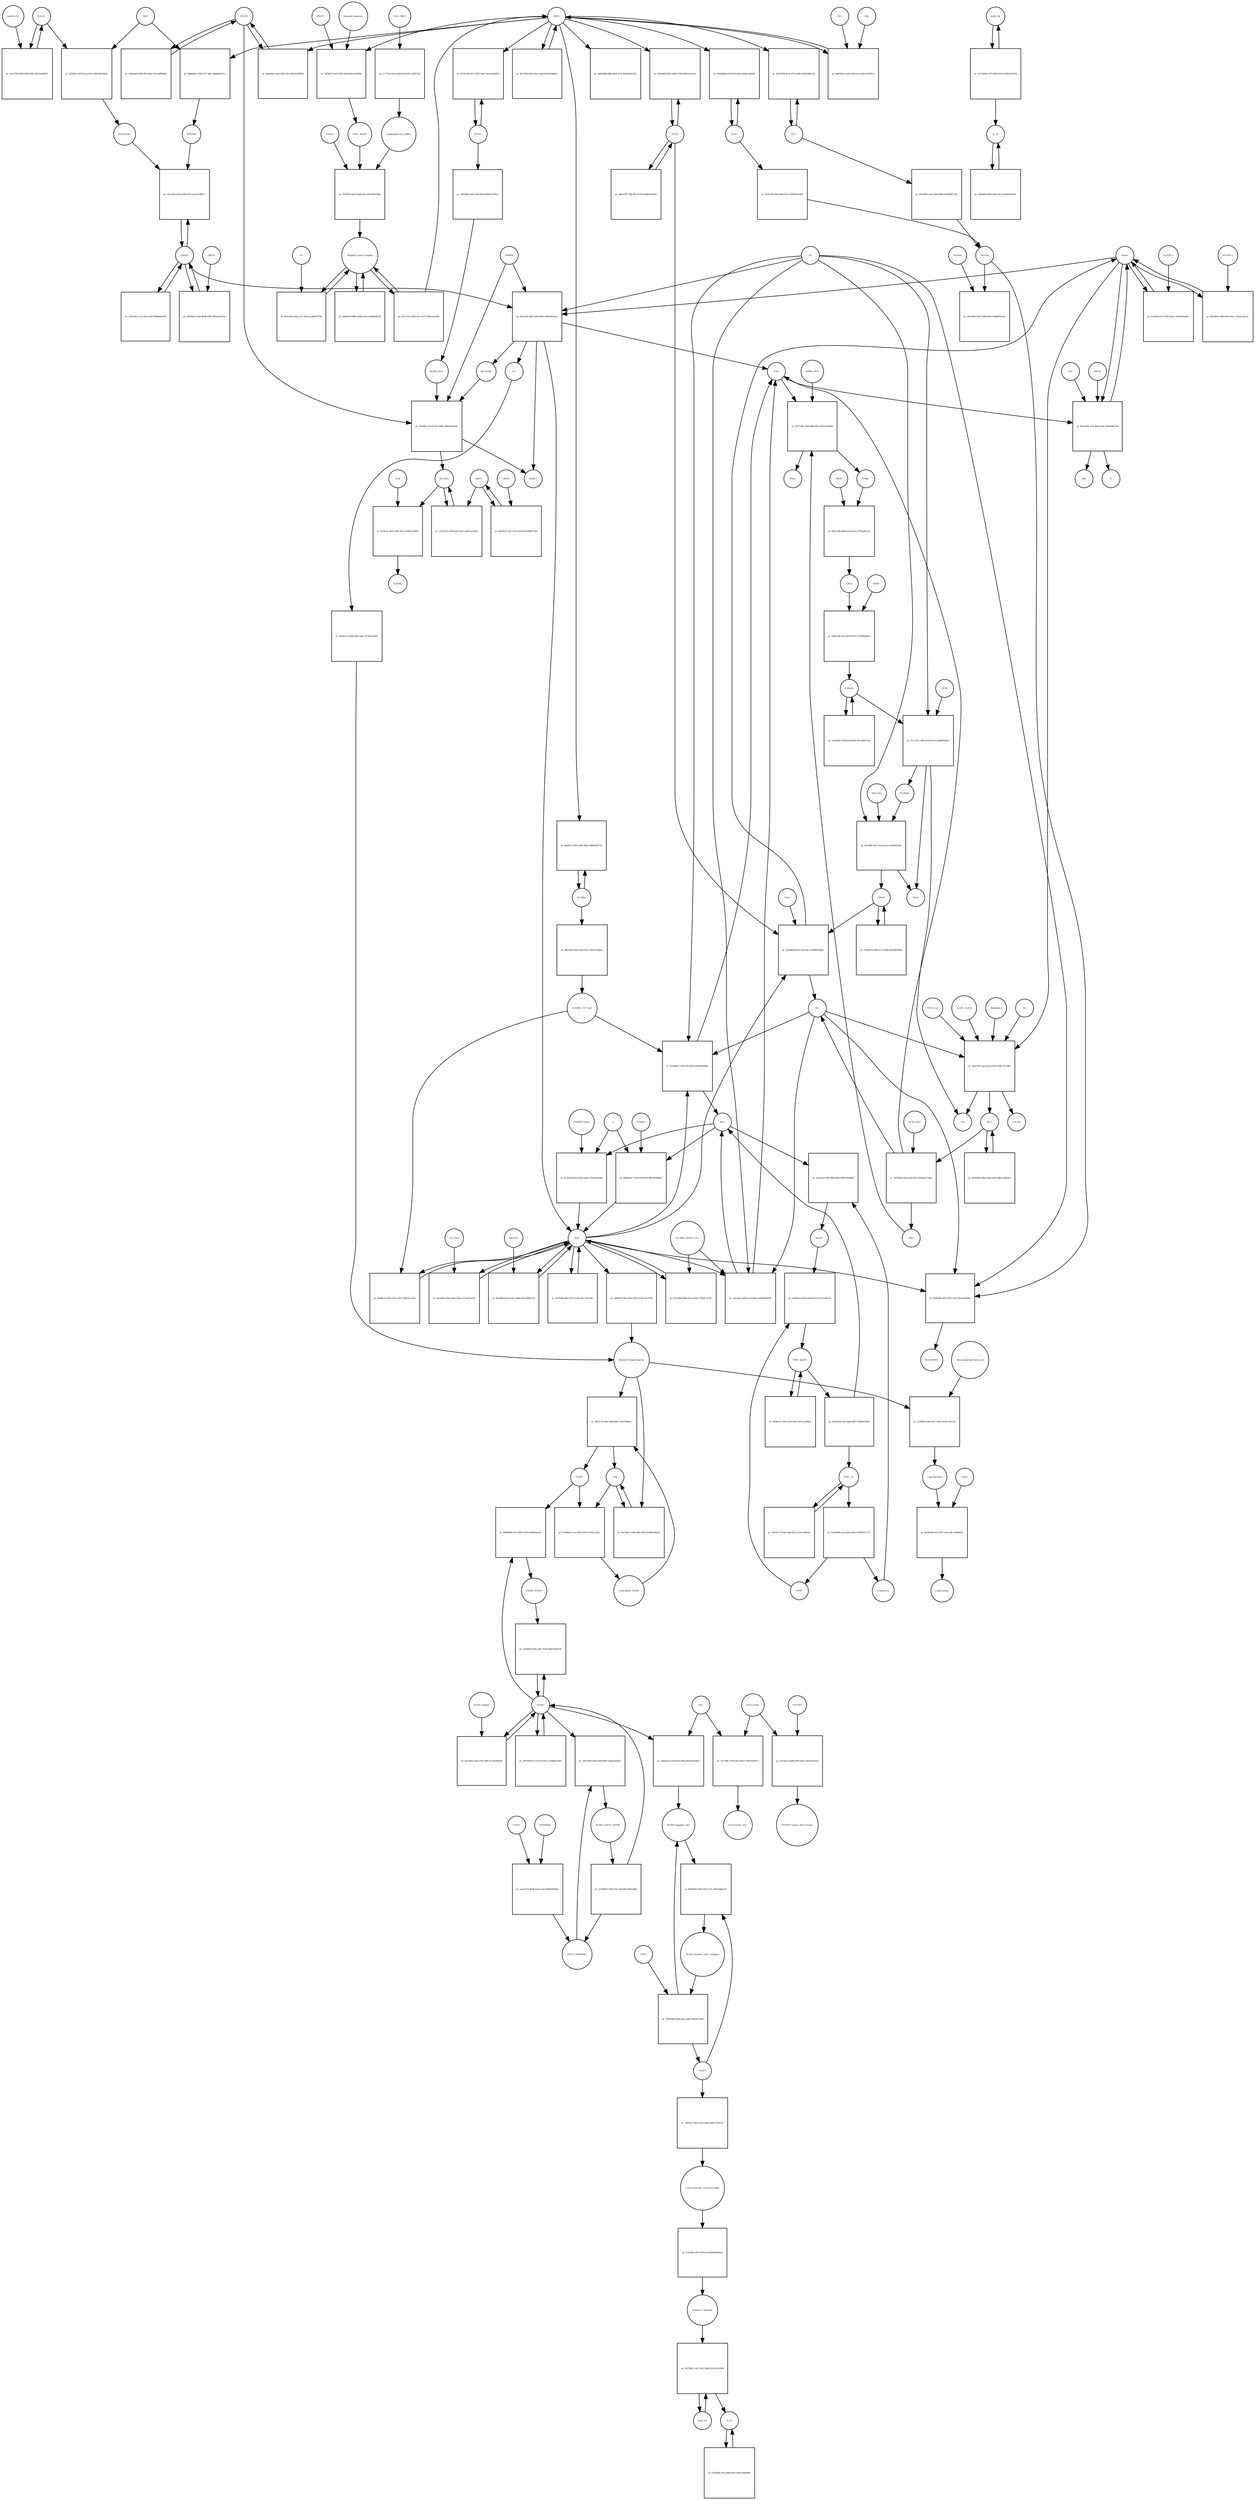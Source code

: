 strict digraph  {
Heme [annotation="urn_miriam_obo.chebi_CHEBI%3A30413", bipartite=0, cls="simple chemical", fontsize=4, label=Heme, shape=circle];
"pr_2ffcea38-506c-4cf8-b064-c984c091de5a" [annotation="", bipartite=1, cls=process, fontsize=4, label="pr_2ffcea38-506c-4cf8-b064-c984c091de5a", shape=square];
Biliverdin [annotation="urn_miriam_obo.chebi_CHEBI%3A17033", bipartite=0, cls="simple chemical", fontsize=4, label=Biliverdin, shape=circle];
HMOX1 [annotation="", bipartite=0, cls=macromolecule, fontsize=4, label=HMOX1, shape=circle];
O2 [annotation="urn_miriam_obo.chebi_CHEBI%3A15379", bipartite=0, cls="simple chemical", fontsize=4, label=O2, shape=circle];
NADPH [annotation="urn_miriam_obo.chebi_CHEBI%3A16474", bipartite=0, cls="simple chemical", fontsize=4, label=NADPH, shape=circle];
H2O [annotation="urn_miriam_obo.chebi_CHEBI%3A15377", bipartite=0, cls="simple chemical", fontsize=4, label=H2O, shape=circle];
"Fe2+" [annotation="urn_miriam_obo.chebi_CHEBI%3A29033", bipartite=0, cls="simple chemical", fontsize=4, label="Fe2+", shape=circle];
"NADP+" [annotation="urn_miriam_obo.chebi_CHEBI%3A18009", bipartite=0, cls="simple chemical", fontsize=4, label="NADP+", shape=circle];
CO [annotation="urn_miriam_obo.chebi_CHEBI%3A17245", bipartite=0, cls="simple chemical", fontsize=4, label=CO, shape=circle];
"pr_3cdc68af-0cf7-4814-84e5-39954696e56c" [annotation="", bipartite=1, cls=process, fontsize=4, label="pr_3cdc68af-0cf7-4814-84e5-39954696e56c", shape=square];
"FLVCR1-2" [annotation=urn_miriam_uniprot_Q9Y5Y0, bipartite=0, cls=macromolecule, fontsize=4, label="FLVCR1-2", shape=circle];
"pr_01494b3c-8a24-41c2-880a-38450ebaef90" [annotation="", bipartite=1, cls=process, fontsize=4, label="pr_01494b3c-8a24-41c2-880a-38450ebaef90", shape=square];
Bilirubin [annotation="urn_miriam_obo.chebi_CHEBI%3A16990", bipartite=0, cls="simple chemical", fontsize=4, label=Bilirubin, shape=circle];
BLVRB [annotation=urn_miriam_uniprot_P30043, bipartite=0, cls=macromolecule, fontsize=4, label=BLVRB, shape=circle];
"BLVRA_Zn2+" [annotation="urn_miriam_obo.chebi_CHEBI%3A29805|urn_miriam_uniprot_P53004", bipartite=0, cls=complex, fontsize=4, label="BLVRA_Zn2+", shape=circle];
"pr_13394514-5c94-4a45-8d13-a3607a2cb39a" [annotation="", bipartite=1, cls=process, fontsize=4, label="pr_13394514-5c94-4a45-8d13-a3607a2cb39a", shape=square];
ABCC1 [annotation="", bipartite=0, cls=macromolecule, fontsize=4, label=ABCC1, shape=circle];
"pr_fcf341dc-b670-496f-9c9c-216491c2d649" [annotation="", bipartite=1, cls=process, fontsize=4, label="pr_fcf341dc-b670-496f-9c9c-216491c2d649", shape=square];
ALB [annotation=urn_miriam_uniprot_P02768, bipartite=0, cls=macromolecule, fontsize=4, label=ALB, shape=circle];
"ALB/BIL" [annotation="urn_miriam_uniprot_P02768|urn_miriam_obo.chebi_CHEBI%3A16990", bipartite=0, cls=complex, fontsize=4, label="ALB/BIL", shape=circle];
NRF2 [annotation="", bipartite=0, cls=macromolecule, fontsize=4, label=NRF2, shape=circle];
"pr_940b0a93-129b-4771-adec-4dbdbfdf247c" [annotation="", bipartite=1, cls=process, fontsize=4, label="pr_940b0a93-129b-4771-adec-4dbdbfdf247c", shape=square];
MAF [annotation=urn_miriam_uniprot_O75444, bipartite=0, cls=macromolecule, fontsize=4, label=MAF, shape=circle];
"Nrf2/Maf" [annotation="", bipartite=0, cls=complex, fontsize=4, label="Nrf2/Maf", shape=circle];
"pr_d25dfd1e-d479-4cc2-85c2-66603b874bd2" [annotation="", bipartite=1, cls=process, fontsize=4, label="pr_d25dfd1e-d479-4cc2-85c2-66603b874bd2", shape=square];
BACH1 [annotation=urn_miriam_uniprot_O14867, bipartite=0, cls=macromolecule, fontsize=4, label=BACH1, shape=circle];
"BACH1/Maf" [annotation="", bipartite=0, cls=complex, fontsize=4, label="BACH1/Maf", shape=circle];
"pr_c6c43794-98a8-4404-909c-6b3716e6bef7" [annotation="", bipartite=1, cls=process, fontsize=4, label="pr_c6c43794-98a8-4404-909c-6b3716e6bef7", shape=square];
"miRNA-155" [annotation=urn_miriam_ncbigene_406947, bipartite=0, cls="nucleic acid feature", fontsize=4, label="miRNA-155", shape=circle];
"pr_cfca430f-500e-4328-b745-cea13c786217" [annotation="", bipartite=1, cls=process, fontsize=4, label="pr_cfca430f-500e-4328-b745-cea13c786217", shape=square];
PRIN9 [annotation="urn_miriam_obo.chebi_CHEBI%3A15430", bipartite=0, cls="simple chemical", fontsize=4, label=PRIN9, shape=circle];
"pr_6cab86d9-bc62-4e3f-84c2-c969bf7abdce" [annotation="", bipartite=1, cls=process, fontsize=4, label="pr_6cab86d9-bc62-4e3f-84c2-c969bf7abdce", shape=square];
FECH [annotation=urn_miriam_uniprot_P22830, bipartite=0, cls=macromolecule, fontsize=4, label=FECH, shape=circle];
"Pb2+" [annotation="urn_miriam_obo.chebi_CHEBI%3A27889", bipartite=0, cls="simple chemical", fontsize=4, label="Pb2+", shape=circle];
"H+" [annotation="urn_miriam_obo.chebi_CHEBI%3A15378", bipartite=0, cls="simple chemical", fontsize=4, label="H+", shape=circle];
"SUCC-CoA" [annotation="urn_miriam_obo.chebi_CHEBI%3A57292", bipartite=0, cls="simple chemical", fontsize=4, label="SUCC-CoA", shape=circle];
"pr_58a87f4e-2aa3-4c0e-b35a-e596c7317482" [annotation="", bipartite=1, cls=process, fontsize=4, label="pr_58a87f4e-2aa3-4c0e-b35a-e596c7317482", shape=square];
dALA [annotation="urn_miriam_obo.chebi_CHEBI%3A356416", bipartite=0, cls="simple chemical", fontsize=4, label=dALA, shape=circle];
ALAS1_ALAS2 [annotation="urn_miriam_uniprot_P13196|urn_miriam_uniprot_P22557", bipartite=0, cls=complex, fontsize=4, label=ALAS1_ALAS2, shape=circle];
Panhematin [annotation="urn_miriam_obo.chebi_CHEBI%3A50385", bipartite=0, cls="simple chemical", fontsize=4, label=Panhematin, shape=circle];
Gly [annotation="urn_miriam_obo.chebi_CHEBI%3A57305", bipartite=0, cls="simple chemical", fontsize=4, label=Gly, shape=circle];
"CoA-SH" [annotation="urn_miriam_obo.chebi_CHEBI%3A15346", bipartite=0, cls="simple chemical", fontsize=4, label="CoA-SH", shape=circle];
CO2 [annotation="urn_miriam_obo.chebi_CHEBI%3A16526", bipartite=0, cls="simple chemical", fontsize=4, label=CO2, shape=circle];
"pr_3a62de72-fae5-4f25-8e0b-b565ee9f9f92" [annotation="", bipartite=1, cls=process, fontsize=4, label="pr_3a62de72-fae5-4f25-8e0b-b565ee9f9f92", shape=square];
KEAP1 [annotation=urn_miriam_uniprot_Q14145, bipartite=0, cls=macromolecule, fontsize=4, label=KEAP1, shape=circle];
NRF2_KEAP1 [annotation="urn_miriam_uniprot_Q14145|urn_miriam_uniprot_Q16236", bipartite=0, cls=complex, fontsize=4, label=NRF2_KEAP1, shape=circle];
"Dimethly fumarate" [annotation="urn_miriam_obo.chebi_CHEBI%3A76004", bipartite=0, cls="simple chemical", fontsize=4, label="Dimethly fumarate", shape=circle];
"Ubiquitin Ligase Complex" [annotation="urn_miriam_uniprot_Q14145|urn_miriam_uniprot_Q15843|urn_miriam_uniprot_Q13618|urn_miriam_uniprot_P62877|urn_miriam_uniprot_Q16236|urn_miriam_uniprot_P0CG48|urn_miriam_pubmed_19940261|urn_miriam_interpro_IPR000608", bipartite=0, cls=complex, fontsize=4, label="Ubiquitin Ligase Complex", shape=circle];
"pr_6ddbd550-989e-435b-a2c4-aa98fd5df728" [annotation="", bipartite=1, cls=process, fontsize=4, label="pr_6ddbd550-989e-435b-a2c4-aa98fd5df728", shape=square];
"pr_7d7f52b0-d18e-4a35-9222-f038d3272366" [annotation="", bipartite=1, cls=process, fontsize=4, label="pr_7d7f52b0-d18e-4a35-9222-f038d3272366", shape=square];
PBG [annotation="urn_miriam_obo.chebi_CHEBI%3A58126", bipartite=0, cls="simple chemical", fontsize=4, label=PBG, shape=circle];
"ALAD_Zn2+" [annotation="urn_miriam_uniprot_P13716|urn_miriam_obo.chebi_CHEBI%3A29105", bipartite=0, cls=complex, fontsize=4, label="ALAD_Zn2+", shape=circle];
"pr_e2f77380-3348-4d84-82fe-0f42c8c8ed48" [annotation="", bipartite=1, cls=process, fontsize=4, label="pr_e2f77380-3348-4d84-82fe-0f42c8c8ed48", shape=square];
HMBL [annotation="urn_miriam_obo.chebi_CHEBI%3A57845", bipartite=0, cls="simple chemical", fontsize=4, label=HMBL, shape=circle];
HMBS_DIPY [annotation="urn_miriam_obo.chebi_CHEBI%3A36319|urn_miriam_uniprot_P08397", bipartite=0, cls=complex, fontsize=4, label=HMBS_DIPY, shape=circle];
"NH4+" [annotation="urn_miriam_obo.chebi_CHEBI%3A28938", bipartite=0, cls="simple chemical", fontsize=4, label="NH4+", shape=circle];
"pr_088515d8-46dd-43ca-af1b-d779dadb71a8" [annotation="", bipartite=1, cls=process, fontsize=4, label="pr_088515d8-46dd-43ca-af1b-d779dadb71a8", shape=square];
URO3 [annotation="urn_miriam_obo.chebi_CHEBI%3A15437", bipartite=0, cls="simple chemical", fontsize=4, label=URO3, shape=circle];
UROS [annotation=urn_miriam_uniprot_P10746, bipartite=0, cls=macromolecule, fontsize=4, label=UROS, shape=circle];
"pr_92942c86-31c4-4619-8374-7225469380c2" [annotation="", bipartite=1, cls=process, fontsize=4, label="pr_92942c86-31c4-4619-8374-7225469380c2", shape=square];
COPRO3 [annotation="urn_miriam_obo.chebi_CHEBI%3A15439", bipartite=0, cls="simple chemical", fontsize=4, label=COPRO3, shape=circle];
UROD [annotation=urn_miriam_uniprot_P06132, bipartite=0, cls=macromolecule, fontsize=4, label=UROD, shape=circle];
"pr_57c17141-18f4-4a28-9a1e-a7a48b953bb3" [annotation="", bipartite=1, cls=process, fontsize=4, label="pr_57c17141-18f4-4a28-9a1e-a7a48b953bb3", shape=square];
PPGEN9 [annotation="urn_miriam_obo.chebi_CHEBI%3A15435", bipartite=0, cls="simple chemical", fontsize=4, label=PPGEN9, shape=circle];
CPOX [annotation=urn_miriam_uniprot_P36551, bipartite=0, cls=macromolecule, fontsize=4, label=CPOX, shape=circle];
H2O2 [annotation="urn_miriam_obo.chebi_CHEBI%3A16240", bipartite=0, cls="simple chemical", fontsize=4, label=H2O2, shape=circle];
"pr_42fc98bf-0ef3-4cd5-aeed-efa696ef5a6e" [annotation="", bipartite=1, cls=process, fontsize=4, label="pr_42fc98bf-0ef3-4cd5-aeed-efa696ef5a6e", shape=square];
PPO_FAD [annotation="urn_miriam_obo.chebi_CHEBI%3A16238|urn_miriam_uniprot_P50336", bipartite=0, cls=complex, fontsize=4, label=PPO_FAD, shape=circle];
"pr_9d174523-49cf-4afc-ab6f-dd399c9bb0cc" [annotation="", bipartite=1, cls=process, fontsize=4, label="pr_9d174523-49cf-4afc-ab6f-dd399c9bb0cc", shape=square];
"pr_302903b6-9b02-486a-ae05-880c12b41055" [annotation="", bipartite=1, cls="uncertain process", fontsize=4, label="pr_302903b6-9b02-486a-ae05-880c12b41055", shape=square];
"pr_7d202b08-3700-4a4e-8f28-30dc488e71b8" [annotation="", bipartite=1, cls="uncertain process", fontsize=4, label="pr_7d202b08-3700-4a4e-8f28-30dc488e71b8", shape=square];
"pr_979a8870-3458-417c-b2b0-6d230439fadf" [annotation="", bipartite=1, cls="uncertain process", fontsize=4, label="pr_979a8870-3458-417c-b2b0-6d230439fadf", shape=square];
"Poly-unsaturated fatty acid" [annotation="urn_miriam_obo.chebi_CHEBI%3A26208", bipartite=0, cls="simple chemical", fontsize=4, label="Poly-unsaturated fatty acid", shape=circle];
"pr_c5389fab-066a-42c7-b54a-9d7fe178c23e" [annotation="", bipartite=1, cls=process, fontsize=4, label="pr_c5389fab-066a-42c7-b54a-9d7fe178c23e", shape=square];
"Lipid Peroxide" [annotation="urn_miriam_obo.chebi_CHEBI%3A61051", bipartite=0, cls="simple chemical", fontsize=4, label="Lipid Peroxide", shape=circle];
"Reactive Oxygen Species" [annotation="urn_miriam_obo.chebi_CHEBI%3A26523", bipartite=0, cls="simple chemical", fontsize=4, label="Reactive Oxygen Species", shape=circle];
"pr_f539599e-8225-4f37-a0f7-5852ad2bf06e" [annotation="", bipartite=1, cls=process, fontsize=4, label="pr_f539599e-8225-4f37-a0f7-5852ad2bf06e", shape=square];
"Fe(3+)O(OH)" [annotation="urn_miriam_obo.chebi_CHEBI%3A78619", bipartite=0, cls="simple chemical", fontsize=4, label="Fe(3+)O(OH)", shape=circle];
Ferritin [annotation=urn_miriam_uniprot_P02794, bipartite=0, cls=complex, fontsize=4, label=Ferritin, shape=circle];
"pr_3bd80c1b-e6f3-4101-a263-c98f70ee2cdb" [annotation="", bipartite=1, cls=process, fontsize=4, label="pr_3bd80c1b-e6f3-4101-a263-c98f70ee2cdb", shape=square];
"SLC40A1_CP_Cu2+" [annotation="urn_miriam_uniprot_P00450|urn_miriam_uniprot_Q9NP59|urn_miriam_obo.chebi_CHEBI%3A29036", bipartite=0, cls=complex, fontsize=4, label="SLC40A1_CP_Cu2+", shape=circle];
"pr_f5a50b82-1238-4301-862f-ed64a905688a" [annotation="", bipartite=1, cls=process, fontsize=4, label="pr_f5a50b82-1238-4301-862f-ed64a905688a", shape=square];
"Fe3+" [annotation="urn_miriam_obo.chebi_CHEBI%3A29034", bipartite=0, cls="simple chemical", fontsize=4, label="Fe3+", shape=circle];
SLC40A1 [annotation=urn_miriam_ncbigene_30061, bipartite=0, cls="nucleic acid feature", fontsize=4, label=SLC40A1, shape=circle];
"pr_db6f3c17-4001-4fb4-8bb9-5d8f0a662721" [annotation="", bipartite=1, cls=process, fontsize=4, label="pr_db6f3c17-4001-4fb4-8bb9-5d8f0a662721", shape=square];
FTH1 [annotation=urn_miriam_ncbigene_2495, bipartite=0, cls="nucleic acid feature", fontsize=4, label=FTH1, shape=circle];
"pr_9910edb0-b33a-4d7f-a6a0-269aec36abf2" [annotation="", bipartite=1, cls=process, fontsize=4, label="pr_9910edb0-b33a-4d7f-a6a0-269aec36abf2", shape=square];
FTL [annotation=urn_miriam_ncbigene_2512, bipartite=0, cls="nucleic acid feature", fontsize=4, label=FTL, shape=circle];
"pr_ad279c86-8c2c-437a-b66e-4242a588c0cb" [annotation="", bipartite=1, cls=process, fontsize=4, label="pr_ad279c86-8c2c-437a-b66e-4242a588c0cb", shape=square];
"pr_87202784-3f9f-4be8-81cb-e809992c9482" [annotation="", bipartite=1, cls=process, fontsize=4, label="pr_87202784-3f9f-4be8-81cb-e809992c9482", shape=square];
"pr_82e36901-ab7a-4f5d-8f88-a65bdd637c5b" [annotation="", bipartite=1, cls=process, fontsize=4, label="pr_82e36901-ab7a-4f5d-8f88-a65bdd637c5b", shape=square];
"pr_0a362b60-4901-4866-9785-600fed321a44" [annotation="", bipartite=1, cls=process, fontsize=4, label="pr_0a362b60-4901-4866-9785-600fed321a44", shape=square];
"pr_0db1079f-726b-4fcd-8750-a0dd5391983a" [annotation="", bipartite=1, cls=process, fontsize=4, label="pr_0db1079f-726b-4fcd-8750-a0dd5391983a", shape=square];
"pr_c547e6ef-e110-46cd-a33f-f5289deb5f34" [annotation="", bipartite=1, cls=process, fontsize=4, label="pr_c547e6ef-e110-46cd-a33f-f5289deb5f34", shape=square];
BLVRA [annotation=urn_miriam_ncbigene_644, bipartite=0, cls="nucleic acid feature", fontsize=4, label=BLVRA, shape=circle];
"pr_991ec393-d711-4957-aa47-3dcb243bd953" [annotation="", bipartite=1, cls=process, fontsize=4, label="pr_991ec393-d711-4957-aa47-3dcb243bd953", shape=square];
"pr_a0dcddd7-be4a-444c-9fce-df163f749698" [annotation="", bipartite=1, cls=process, fontsize=4, label="pr_a0dcddd7-be4a-444c-9fce-df163f749698", shape=square];
"pr_2eb2cbeb-e40f-4874-8aa1-87ec4d89fbe0" [annotation="", bipartite=1, cls=process, fontsize=4, label="pr_2eb2cbeb-e40f-4874-8aa1-87ec4d89fbe0", shape=square];
"pr_1685b45f-3d28-405f-858a-4fbd817678a2" [annotation="", bipartite=1, cls=process, fontsize=4, label="pr_1685b45f-3d28-405f-858a-4fbd817678a2", shape=square];
"pr_9db75a83-d65f-4d14-89c1-5562471bdaec" [annotation="", bipartite=1, cls=process, fontsize=4, label="pr_9db75a83-d65f-4d14-89c1-5562471bdaec", shape=square];
"pr_59410f95-2b07-4548-8159-50db6f40b7e0" [annotation="", bipartite=1, cls=process, fontsize=4, label="pr_59410f95-2b07-4548-8159-50db6f40b7e0", shape=square];
NCOA4 [annotation=urn_miriam_uniprot_Q13772, bipartite=0, cls=macromolecule, fontsize=4, label=NCOA4, shape=circle];
"pr_6c3cb549-5e7d-4f30-ae64-e7f42e653eb6" [annotation="", bipartite=1, cls=process, fontsize=4, label="pr_6c3cb549-5e7d-4f30-ae64-e7f42e653eb6", shape=square];
CYBRD1_Heme [annotation="urn_miriam_uniprot_Q53TN4|urn_miriam_obo.chebi_CHEBI%3A30413", bipartite=0, cls=complex, fontsize=4, label=CYBRD1_Heme, shape=circle];
"e-" [annotation="urn_miriam_obo.chebi_CHEBI%3A10545", bipartite=0, cls="simple chemical", fontsize=4, label="e-", shape=circle];
"pr_243ebd3e-90b7-4d2e-89eb-577a307eeef6" [annotation="", bipartite=1, cls=process, fontsize=4, label="pr_243ebd3e-90b7-4d2e-89eb-577a307eeef6", shape=square];
SLC11A2 [annotation=urn_miriam_uniprot_P49281, bipartite=0, cls=macromolecule, fontsize=4, label=SLC11A2, shape=circle];
"pr_bab9b350-4512-4f17-a52e-0dc122b04592" [annotation="", bipartite=1, cls=process, fontsize=4, label="pr_bab9b350-4512-4f17-a52e-0dc122b04592", shape=square];
"Lipid alcohol" [annotation="urn_miriam_obo.chebi_CHEBI%3A24026", bipartite=0, cls="simple chemical", fontsize=4, label="Lipid alcohol", shape=circle];
GPX4 [annotation=urn_miriam_uniprot_P36969, bipartite=0, cls=macromolecule, fontsize=4, label=GPX4, shape=circle];
"pr_9392d63c-8cb8-4896-a998-78855ac0e7bc" [annotation="", bipartite=1, cls=process, fontsize=4, label="pr_9392d63c-8cb8-4896-a998-78855ac0e7bc", shape=square];
ORF3a [annotation="urn_miriam_uniprot_P0DTC3|urn_miriam_taxonomy_2697049", bipartite=0, cls=macromolecule, fontsize=4, label=ORF3a, shape=circle];
"pr_e90def79-4f43-465c-9141-b76ca10c3738" [annotation="", bipartite=1, cls=process, fontsize=4, label="pr_e90def79-4f43-465c-9141-b76ca10c3738", shape=square];
"pr_b44297f5-18c7-497d-b25e-82d198d737d4" [annotation="", bipartite=1, cls=process, fontsize=4, label="pr_b44297f5-18c7-497d-b25e-82d198d737d4", shape=square];
ORF9c [annotation=urn_miriam_taxonomy_2697049, bipartite=0, cls=macromolecule, fontsize=4, label=ORF9c, shape=circle];
CUL3_RBX1 [annotation="urn_miriam_uniprot_Q13618|urn_miriam_uniprot_P62877", bipartite=0, cls=complex, fontsize=4, label=CUL3_RBX1, shape=circle];
"pr_11777eff-81c4-4ab2-b5ea-f61c149872e9" [annotation="", bipartite=1, cls=process, fontsize=4, label="pr_11777eff-81c4-4ab2-b5ea-f61c149872e9", shape=square];
"Neddylated CUL3_RBX1" [annotation="urn_miriam_uniprot_Q15843|urn_miriam_uniprot_Q13618|urn_miriam_uniprot_P62877", bipartite=0, cls=complex, fontsize=4, label="Neddylated CUL3_RBX1", shape=circle];
"pr_ab5b296b-b68e-45eb-9f36-8636a03dc825" [annotation="", bipartite=1, cls=process, fontsize=4, label="pr_ab5b296b-b68e-45eb-9f36-8636a03dc825", shape=square];
"pr_01fd7836-6e45-46a6-91fc-d87b20d526bb" [annotation="", bipartite=1, cls=process, fontsize=4, label="pr_01fd7836-6e45-46a6-91fc-d87b20d526bb", shape=square];
CAND1 [annotation=urn_miriam_uniprot_Q86VP6, bipartite=0, cls=macromolecule, fontsize=4, label=CAND1, shape=circle];
E2 [annotation=urn_miriam_interpro_IPR000608, bipartite=0, cls=macromolecule, fontsize=4, label=E2, shape=circle];
"pr_8e6c0fab-c9af-4137-8343-5a39f6f70730" [annotation="", bipartite=1, cls=process, fontsize=4, label="pr_8e6c0fab-c9af-4137-8343-5a39f6f70730", shape=square];
"pr_88605eaa-caaf-4c84-ace3-b54a7c8223cd" [annotation="", bipartite=1, cls=process, fontsize=4, label="pr_88605eaa-caaf-4c84-ace3-b54a7c8223cd", shape=square];
PKC [annotation="urn_miriam_pubmed_12198130|urn_miriam_interpro_IPR012233", bipartite=0, cls=macromolecule, fontsize=4, label=PKC, shape=circle];
CK2 [annotation="", bipartite=0, cls=macromolecule, fontsize=4, label=CK2, shape=circle];
"pr_6b03405e-34f0-4843-8eac-75ab0c523c4c" [annotation="", bipartite=1, cls=process, fontsize=4, label="pr_6b03405e-34f0-4843-8eac-75ab0c523c4c", shape=square];
"FLVCR1-1" [annotation=urn_miriam_uniprot_Q9Y5Y0, bipartite=0, cls=macromolecule, fontsize=4, label="FLVCR1-1", shape=circle];
"pr_00a2509e-576f-4850-b5ef-2abf4398a158" [annotation="", bipartite=1, cls=process, fontsize=4, label="pr_00a2509e-576f-4850-b5ef-2abf4398a158", shape=square];
ABCG2 [annotation=urn_miriam_uniprot_Q9UNQ0, bipartite=0, cls="macromolecule multimer", fontsize=4, label=ABCG2, shape=circle];
ATP [annotation="urn_miriam_obo.chebi_CHEBI%3A30616", bipartite=0, cls="simple chemical", fontsize=4, label=ATP, shape=circle];
Pi [annotation="urn_miriam_obo.chebi_CHEBI%3A18367", bipartite=0, cls="simple chemical", fontsize=4, label=Pi, shape=circle];
ADP [annotation="urn_miriam_obo.chebi_CHEBI%3A456216", bipartite=0, cls="simple chemical", fontsize=4, label=ADP, shape=circle];
"pr_f271ad68-4480-411a-8b30-7a79d4c1b741" [annotation="", bipartite=1, cls=process, fontsize=4, label="pr_f271ad68-4480-411a-8b30-7a79d4c1b741", shape=square];
"SLC40A1_HEPH_Cu2+" [annotation="urn_miriam_uniprot_Q9BQS7|urn_miriam_uniprot_Q9NP59|urn_miriam_obo.chebi_CHEBI%3A28694", bipartite=0, cls=complex, fontsize=4, label="SLC40A1_HEPH_Cu2+", shape=circle];
"pr_a1b329a1-92bd-4c10-88bc-03634f936448" [annotation="", bipartite=1, cls=process, fontsize=4, label="pr_a1b329a1-92bd-4c10-88bc-03634f936448", shape=square];
"pr_1e30a1af-03f9-4608-816c-9892f92688b3" [annotation="", bipartite=1, cls=process, fontsize=4, label="pr_1e30a1af-03f9-4608-816c-9892f92688b3", shape=square];
Transferrin [annotation=urn_miriam_uniprot_P02787, bipartite=0, cls=macromolecule, fontsize=4, label=Transferrin, shape=circle];
holoTF [annotation="urn_miriam_uniprot_P02787|urn_miriam_obo.chebi_CHEBI%3A29034", bipartite=0, cls=complex, fontsize=4, label=holoTF, shape=circle];
TFRC [annotation=urn_miriam_uniprot_P02786, bipartite=0, cls="macromolecule multimer", fontsize=4, label=TFRC, shape=circle];
"pr_a964b82e-95eb-4a48-be19-9c75a19abc34" [annotation="", bipartite=1, cls=process, fontsize=4, label="pr_a964b82e-95eb-4a48-be19-9c75a19abc34", shape=square];
TFRC_holoTF [annotation="urn_miriam_uniprot_P02787|urn_miriam_obo.chebi_CHEBI%3A29034|urn_miriam_uniprot_P02786", bipartite=0, cls=complex, fontsize=4, label=TFRC_holoTF, shape=circle];
"pr_42f8be51-c600-4218-9d72-a87cec23d92d" [annotation="", bipartite=1, cls=process, fontsize=4, label="pr_42f8be51-c600-4218-9d72-a87cec23d92d", shape=square];
"pr_56519e9d-f3a5-4be8-b6f7-5060f6162bfa" [annotation="", bipartite=1, cls=process, fontsize=4, label="pr_56519e9d-f3a5-4be8-b6f7-5060f6162bfa", shape=square];
TFRC_TF [annotation="urn_miriam_uniprot_P02787|urn_miriam_uniprot_P02786", bipartite=0, cls=complex, fontsize=4, label=TFRC_TF, shape=circle];
"pr_00b049e3-776d-4788-8e5f-39e287889b0e" [annotation="", bipartite=1, cls=process, fontsize=4, label="pr_00b049e3-776d-4788-8e5f-39e287889b0e", shape=square];
STEAP3 [annotation=urn_miriam_uniprot_Q658P3, bipartite=0, cls=macromolecule, fontsize=4, label=STEAP3, shape=circle];
"pr_80e99629-6a97-4dc1-9660-ed5cb90627c0" [annotation="", bipartite=1, cls=process, fontsize=4, label="pr_80e99629-6a97-4dc1-9660-ed5cb90627c0", shape=square];
MCOLN1 [annotation=urn_miriam_uniprot_Q9GZU1, bipartite=0, cls=macromolecule, fontsize=4, label=MCOLN1, shape=circle];
"pr_fd187d6a-df4a-4727-ae54-79cca2f5746c" [annotation="", bipartite=1, cls=process, fontsize=4, label="pr_fd187d6a-df4a-4727-ae54-79cca2f5746c", shape=square];
"pr_2d618c77-b74a-46d1-9c4c-e231cc06632f" [annotation="", bipartite=1, cls=process, fontsize=4, label="pr_2d618c77-b74a-46d1-9c4c-e231cc06632f", shape=square];
"pr_1a0a489d-1c5e-4ab2-ad62-d1f6d857c735" [annotation="", bipartite=1, cls=process, fontsize=4, label="pr_1a0a489d-1c5e-4ab2-ad62-d1f6d857c735", shape=square];
"pr_dc912125-283b-41e7-8277-8f95aeafcf6d" [annotation="", bipartite=1, cls=process, fontsize=4, label="pr_dc912125-283b-41e7-8277-8f95aeafcf6d", shape=square];
Thioredoxin_TXNIP [annotation="urn_miriam_uniprot_P10599|urn_miriam_uniprot_Q9H3M7", bipartite=0, cls=complex, fontsize=4, label=Thioredoxin_TXNIP, shape=circle];
"pr_9f612c33-04fe-468f-8083-324b748db4c7" [annotation="", bipartite=1, cls=process, fontsize=4, label="pr_9f612c33-04fe-468f-8083-324b748db4c7", shape=square];
TXNIP [annotation=urn_miriam_uniprot_Q9H3M7, bipartite=0, cls=macromolecule, fontsize=4, label=TXNIP, shape=circle];
TXN [annotation=urn_miriam_uniprot_P10599, bipartite=0, cls=macromolecule, fontsize=4, label=TXN, shape=circle];
NLRP3 [annotation=urn_miriam_uniprot_Q96P20, bipartite=0, cls=macromolecule, fontsize=4, label=NLRP3, shape=circle];
"pr_eb154451-f4a8-47b1-9dff-fe7a4250be5b" [annotation="", bipartite=1, cls=process, fontsize=4, label="pr_eb154451-f4a8-47b1-9dff-fe7a4250be5b", shape=square];
"Nf-KB Complex" [annotation="urn_miriam_uniprot_P19838|urn_miriam_uniprot_Q04206|urn_miriam_uniprot_Q00653", bipartite=0, cls=complex, fontsize=4, label="Nf-KB Complex", shape=circle];
"pr_45814093-0c70-47c8-8541-e10bfbb57b83" [annotation="", bipartite=1, cls=process, fontsize=4, label="pr_45814093-0c70-47c8-8541-e10bfbb57b83", shape=square];
"pr_69c7bea7-ee94-456c-8292-af2dbedd4d29" [annotation="", bipartite=1, cls=process, fontsize=4, label="pr_69c7bea7-ee94-456c-8292-af2dbedd4d29", shape=square];
"pr_07398afe-1cea-4206-a339-5119fcc522ec" [annotation="", bipartite=1, cls=process, fontsize=4, label="pr_07398afe-1cea-4206-a339-5119fcc522ec", shape=square];
HSP90AB1 [annotation=urn_miriam_uniprot_P08238, bipartite=0, cls=macromolecule, fontsize=4, label=HSP90AB1, shape=circle];
"pr_aaa2b119-40d4-4ead-acab-b6399a9689a5" [annotation="", bipartite=1, cls=process, fontsize=4, label="pr_aaa2b119-40d4-4ead-acab-b6399a9689a5", shape=square];
SUGT1 [annotation=urn_miriam_uniprot_Q9Y2Z0, bipartite=0, cls=macromolecule, fontsize=4, label=SUGT1, shape=circle];
SUGT1_HSP90AB1 [annotation="urn_miriam_uniprot_P08238|urn_miriam_uniprot_Q9Y2Z0", bipartite=0, cls=complex, fontsize=4, label=SUGT1_HSP90AB1, shape=circle];
"pr_3007a965-56e6-4466-88fd-cdb42e1bdf52" [annotation="", bipartite=1, cls=process, fontsize=4, label="pr_3007a965-56e6-4466-88fd-cdb42e1bdf52", shape=square];
NLRP3_SUGT1_HSP90 [annotation="urn_miriam_uniprot_P08238|urn_miriam_uniprot_Q96P20|urn_miriam_uniprot_Q9Y2Z0", bipartite=0, cls=complex, fontsize=4, label=NLRP3_SUGT1_HSP90, shape=circle];
"pr_0dd98686-4120-4601-81e4-befd0d2be3ef" [annotation="", bipartite=1, cls=process, fontsize=4, label="pr_0dd98686-4120-4601-81e4-befd0d2be3ef", shape=square];
TXNIP_NLRP3 [annotation="urn_miriam_uniprot_Q9H3M7|urn_miriam_uniprot_Q96P20", bipartite=0, cls=complex, fontsize=4, label=TXNIP_NLRP3, shape=circle];
"pr_e04d3ce4-cb18-4e45-8b0b-d6c6e433db51" [annotation="", bipartite=1, cls=process, fontsize=4, label="pr_e04d3ce4-cb18-4e45-8b0b-d6c6e433db51", shape=square];
ASC [annotation=urn_miriam_uniprot_Q9ULZ3, bipartite=0, cls=macromolecule, fontsize=4, label=ASC, shape=circle];
"NLRP3 oligomer_ASC" [annotation="urn_miriam_uniprot_Q9ULZ3|urn_miriam_obo.chebi_CHEBI%3A36080", bipartite=0, cls=complex, fontsize=4, label="NLRP3 oligomer_ASC", shape=circle];
"pr_8be9004f-585d-4297-a71e-6665e8dbeab7" [annotation="", bipartite=1, cls=process, fontsize=4, label="pr_8be9004f-585d-4297-a71e-6665e8dbeab7", shape=square];
CASP1 [annotation=urn_miriam_uniprot_P29466, bipartite=0, cls=macromolecule, fontsize=4, label=CASP1, shape=circle];
"NLRP3 oligomer_ASC_Caspase1" [annotation="urn_miriam_uniprot_P29466|urn_miriam_uniprot_Q9ULZ3", bipartite=0, cls=complex, fontsize=4, label="NLRP3 oligomer_ASC_Caspase1", shape=circle];
"pr_14c149fc-8783-4923-b423-1b81918e4f75" [annotation="", bipartite=1, cls=process, fontsize=4, label="pr_14c149fc-8783-4923-b423-1b81918e4f75", shape=square];
"Pyrin trimer" [annotation=urn_miriam_uniprot_O15553, bipartite=0, cls=complex, fontsize=4, label="Pyrin trimer", shape=circle];
"Pyrin trimer_ASC" [annotation="urn_miriam_uniprot_O15553|urn_miriam_uniprot_Q9ULZ3", bipartite=0, cls=complex, fontsize=4, label="Pyrin trimer_ASC", shape=circle];
"pr_d7a7dec2-8a9b-4260-85ba-190c2053c6ee" [annotation="", bipartite=1, cls=process, fontsize=4, label="pr_d7a7dec2-8a9b-4260-85ba-190c2053c6ee", shape=square];
PSTPIP1 [annotation=urn_miriam_uniprot_O43586, bipartite=0, cls="macromolecule multimer", fontsize=4, label=PSTPIP1, shape=circle];
"PSTPIP1 trimer_Pyrin trimer" [annotation="urn_miriam_uniprot_O15553|urn_miriam_uniprot_O43586", bipartite=0, cls=complex, fontsize=4, label="PSTPIP1 trimer_Pyrin trimer", shape=circle];
"pr_2285b6b0-6eb6-42ee-ad0f-3f03f92c1bdd" [annotation="", bipartite=1, cls=process, fontsize=4, label="pr_2285b6b0-6eb6-42ee-ad0f-3f03f92c1bdd", shape=square];
CTSG [annotation=urn_miriam_uniprot_P08311, bipartite=0, cls=macromolecule, fontsize=4, label=CTSG, shape=circle];
"pr_358f4ca7-0e13-433c-abb2-e99ce79a4752" [annotation="", bipartite=1, cls=process, fontsize=4, label="pr_358f4ca7-0e13-433c-abb2-e99ce79a4752", shape=square];
"CASP1(120-197)_CASP1(317-404)" [annotation=urn_miriam_uniprot_P29466, bipartite=0, cls=complex, fontsize=4, label="CASP1(120-197)_CASP1(317-404)", shape=circle];
"pr_1c45e98c-e0f1-4d76-ac4f-88df09fd41ea" [annotation="", bipartite=1, cls=process, fontsize=4, label="pr_1c45e98c-e0f1-4d76-ac4f-88df09fd41ea", shape=square];
"Caspase-1 Tetramer" [annotation=urn_miriam_uniprot_P29466, bipartite=0, cls="complex multimer", fontsize=4, label="Caspase-1 Tetramer", shape=circle];
"proIL-1B" [annotation=urn_miriam_uniprot_P01584, bipartite=0, cls=macromolecule, fontsize=4, label="proIL-1B", shape=circle];
"pr_9a71d306-7337-4083-bc94-5029c6cdd73d" [annotation="", bipartite=1, cls=process, fontsize=4, label="pr_9a71d306-7337-4083-bc94-5029c6cdd73d", shape=square];
"IL-1B" [annotation=urn_miriam_uniprot_P01584, bipartite=0, cls=macromolecule, fontsize=4, label="IL-1B", shape=circle];
"pr_7fd64062-d6cd-483b-8412-4ef942d8e6dc" [annotation="", bipartite=1, cls="omitted process", fontsize=4, label="pr_7fd64062-d6cd-483b-8412-4ef942d8e6dc", shape=square];
"pr_ac656b34-990a-4f67-8028-d6d4749c8cbb" [annotation="", bipartite=1, cls=process, fontsize=4, label="pr_ac656b34-990a-4f67-8028-d6d4749c8cbb", shape=square];
"proIL-18" [annotation=urn_miriam_uniprot_Q14116, bipartite=0, cls=macromolecule, fontsize=4, label="proIL-18", shape=circle];
"pr_342706b7-c4a7-4421-b8dd-59514c1a0206" [annotation="", bipartite=1, cls=process, fontsize=4, label="pr_342706b7-c4a7-4421-b8dd-59514c1a0206", shape=square];
"IL-18" [annotation=urn_miriam_uniprot_Q14116, bipartite=0, cls=macromolecule, fontsize=4, label="IL-18", shape=circle];
"pr_f553644d-285a-48eb-80c3-6da176440db9" [annotation="", bipartite=1, cls="omitted process", fontsize=4, label="pr_f553644d-285a-48eb-80c3-6da176440db9", shape=square];
"pr_82602110-2438-4945-ae6c-13749ace6b1f" [annotation="", bipartite=1, cls=process, fontsize=4, label="pr_82602110-2438-4945-ae6c-13749ace6b1f", shape=square];
"pr_2753b462-cf36-419c-afa8-8ba1dd87edb4" [annotation="", bipartite=1, cls=process, fontsize=4, label="pr_2753b462-cf36-419c-afa8-8ba1dd87edb4", shape=square];
Heme -> "pr_2ffcea38-506c-4cf8-b064-c984c091de5a"  [annotation="", interaction_type=consumption];
Heme -> "pr_3cdc68af-0cf7-4814-84e5-39954696e56c"  [annotation="", interaction_type=consumption];
Heme -> "pr_58a87f4e-2aa3-4c0e-b35a-e596c7317482"  [annotation=urn_miriam_pubmed_25446301, interaction_type=inhibition];
Heme -> "pr_6b03405e-34f0-4843-8eac-75ab0c523c4c"  [annotation="", interaction_type=consumption];
Heme -> "pr_00a2509e-576f-4850-b5ef-2abf4398a158"  [annotation="", interaction_type=consumption];
"pr_2ffcea38-506c-4cf8-b064-c984c091de5a" -> Biliverdin  [annotation="", interaction_type=production];
"pr_2ffcea38-506c-4cf8-b064-c984c091de5a" -> H2O  [annotation="", interaction_type=production];
"pr_2ffcea38-506c-4cf8-b064-c984c091de5a" -> "Fe2+"  [annotation="", interaction_type=production];
"pr_2ffcea38-506c-4cf8-b064-c984c091de5a" -> "NADP+"  [annotation="", interaction_type=production];
"pr_2ffcea38-506c-4cf8-b064-c984c091de5a" -> CO  [annotation="", interaction_type=production];
Biliverdin -> "pr_01494b3c-8a24-41c2-880a-38450ebaef90"  [annotation="", interaction_type=consumption];
HMOX1 -> "pr_2ffcea38-506c-4cf8-b064-c984c091de5a"  [annotation="", interaction_type=catalysis];
HMOX1 -> "pr_cfca430f-500e-4328-b745-cea13c786217"  [annotation="", interaction_type=consumption];
HMOX1 -> "pr_c547e6ef-e110-46cd-a33f-f5289deb5f34"  [annotation="", interaction_type=consumption];
HMOX1 -> "pr_9392d63c-8cb8-4896-a998-78855ac0e7bc"  [annotation="", interaction_type=consumption];
O2 -> "pr_2ffcea38-506c-4cf8-b064-c984c091de5a"  [annotation="", interaction_type=consumption];
O2 -> "pr_57c17141-18f4-4a28-9a1e-a7a48b953bb3"  [annotation="", interaction_type=consumption];
O2 -> "pr_42fc98bf-0ef3-4cd5-aeed-efa696ef5a6e"  [annotation="", interaction_type=consumption];
O2 -> "pr_f539599e-8225-4f37-a0f7-5852ad2bf06e"  [annotation="", interaction_type=consumption];
O2 -> "pr_f5a50b82-1238-4301-862f-ed64a905688a"  [annotation="", interaction_type=consumption];
O2 -> "pr_a1b329a1-92bd-4c10-88bc-03634f936448"  [annotation="", interaction_type=consumption];
NADPH -> "pr_2ffcea38-506c-4cf8-b064-c984c091de5a"  [annotation="", interaction_type=consumption];
NADPH -> "pr_01494b3c-8a24-41c2-880a-38450ebaef90"  [annotation="", interaction_type=consumption];
H2O -> "pr_e2f77380-3348-4d84-82fe-0f42c8c8ed48"  [annotation="", interaction_type=consumption];
H2O -> "pr_00a2509e-576f-4850-b5ef-2abf4398a158"  [annotation="", interaction_type=consumption];
"Fe2+" -> "pr_6cab86d9-bc62-4e3f-84c2-c969bf7abdce"  [annotation="", interaction_type=consumption];
"Fe2+" -> "pr_f539599e-8225-4f37-a0f7-5852ad2bf06e"  [annotation="", interaction_type=consumption];
"Fe2+" -> "pr_3bd80c1b-e6f3-4101-a263-c98f70ee2cdb"  [annotation="", interaction_type=consumption];
"Fe2+" -> "pr_f5a50b82-1238-4301-862f-ed64a905688a"  [annotation="", interaction_type=consumption];
"Fe2+" -> "pr_243ebd3e-90b7-4d2e-89eb-577a307eeef6"  [annotation="", interaction_type=consumption];
"Fe2+" -> "pr_e90def79-4f43-465c-9141-b76ca10c3738"  [annotation="urn_miriam_pubmed_26794443|urn_miriam_pubmed_30692038", interaction_type=catalysis];
"Fe2+" -> "pr_f271ad68-4480-411a-8b30-7a79d4c1b741"  [annotation="", interaction_type=consumption];
"Fe2+" -> "pr_a1b329a1-92bd-4c10-88bc-03634f936448"  [annotation="", interaction_type=consumption];
"Fe2+" -> "pr_80e99629-6a97-4dc1-9660-ed5cb90627c0"  [annotation="", interaction_type=consumption];
"Fe2+" -> "pr_fd187d6a-df4a-4727-ae54-79cca2f5746c"  [annotation="", interaction_type=consumption];
CO -> "pr_82602110-2438-4945-ae6c-13749ace6b1f"  [annotation="urn_miriam_pubmed_28356568|urn_miriam_pubmed_25770182", interaction_type=inhibition];
"pr_3cdc68af-0cf7-4814-84e5-39954696e56c" -> Heme  [annotation="", interaction_type=production];
"FLVCR1-2" -> "pr_3cdc68af-0cf7-4814-84e5-39954696e56c"  [annotation="", interaction_type=catalysis];
"pr_01494b3c-8a24-41c2-880a-38450ebaef90" -> Bilirubin  [annotation="", interaction_type=production];
"pr_01494b3c-8a24-41c2-880a-38450ebaef90" -> "NADP+"  [annotation="", interaction_type=production];
Bilirubin -> "pr_13394514-5c94-4a45-8d13-a3607a2cb39a"  [annotation="", interaction_type=consumption];
Bilirubin -> "pr_fcf341dc-b670-496f-9c9c-216491c2d649"  [annotation="", interaction_type=consumption];
BLVRB -> "pr_01494b3c-8a24-41c2-880a-38450ebaef90"  [annotation="", interaction_type=catalysis];
BLVRB -> "pr_a0dcddd7-be4a-444c-9fce-df163f749698"  [annotation="", interaction_type=consumption];
BLVRB -> "pr_2eb2cbeb-e40f-4874-8aa1-87ec4d89fbe0"  [annotation="", interaction_type=consumption];
"BLVRA_Zn2+" -> "pr_01494b3c-8a24-41c2-880a-38450ebaef90"  [annotation="", interaction_type=catalysis];
"pr_13394514-5c94-4a45-8d13-a3607a2cb39a" -> Bilirubin  [annotation="", interaction_type=production];
ABCC1 -> "pr_13394514-5c94-4a45-8d13-a3607a2cb39a"  [annotation="", interaction_type=catalysis];
ABCC1 -> "pr_b44297f5-18c7-497d-b25e-82d198d737d4"  [annotation="", interaction_type=consumption];
"pr_fcf341dc-b670-496f-9c9c-216491c2d649" -> "ALB/BIL"  [annotation="", interaction_type=production];
ALB -> "pr_fcf341dc-b670-496f-9c9c-216491c2d649"  [annotation="", interaction_type=consumption];
NRF2 -> "pr_940b0a93-129b-4771-adec-4dbdbfdf247c"  [annotation="", interaction_type=consumption];
NRF2 -> "pr_3a62de72-fae5-4f25-8e0b-b565ee9f9f92"  [annotation="", interaction_type=consumption];
NRF2 -> "pr_9d174523-49cf-4afc-ab6f-dd399c9bb0cc"  [annotation="", interaction_type=consumption];
NRF2 -> "pr_db6f3c17-4001-4fb4-8bb9-5d8f0a662721"  [annotation=urn_miriam_pubmed_30692038, interaction_type=catalysis];
NRF2 -> "pr_9910edb0-b33a-4d7f-a6a0-269aec36abf2"  [annotation=urn_miriam_pubmed_30692038, interaction_type=catalysis];
NRF2 -> "pr_ad279c86-8c2c-437a-b66e-4242a588c0cb"  [annotation=urn_miriam_pubmed_30692038, interaction_type=catalysis];
NRF2 -> "pr_0a362b60-4901-4866-9785-600fed321a44"  [annotation="urn_miriam_pubmed_30692038|urn_miriam_pubmed_23766848", interaction_type=catalysis];
NRF2 -> "pr_991ec393-d711-4957-aa47-3dcb243bd953"  [annotation=urn_miriam_pubmed_30692038, interaction_type=catalysis];
NRF2 -> "pr_a0dcddd7-be4a-444c-9fce-df163f749698"  [annotation=urn_miriam_pubmed_30692038, interaction_type=catalysis];
NRF2 -> "pr_ab5b296b-b68e-45eb-9f36-8636a03dc825"  [annotation="", interaction_type=consumption];
NRF2 -> "pr_88605eaa-caaf-4c84-ace3-b54a7c8223cd"  [annotation="", interaction_type=consumption];
"pr_940b0a93-129b-4771-adec-4dbdbfdf247c" -> "Nrf2/Maf"  [annotation="", interaction_type=production];
MAF -> "pr_940b0a93-129b-4771-adec-4dbdbfdf247c"  [annotation="", interaction_type=consumption];
MAF -> "pr_d25dfd1e-d479-4cc2-85c2-66603b874bd2"  [annotation="", interaction_type=consumption];
"Nrf2/Maf" -> "pr_cfca430f-500e-4328-b745-cea13c786217"  [annotation="urn_miriam_pubmed_10473555|urn_miriam_pubmed_31827672|urn_miriam_pubmed_30692038|urn_miriam_pubmed_29717933", interaction_type=catalysis];
"pr_d25dfd1e-d479-4cc2-85c2-66603b874bd2" -> "BACH1/Maf"  [annotation="", interaction_type=production];
BACH1 -> "pr_d25dfd1e-d479-4cc2-85c2-66603b874bd2"  [annotation="", interaction_type=consumption];
BACH1 -> "pr_c6c43794-98a8-4404-909c-6b3716e6bef7"  [annotation="", interaction_type=consumption];
"BACH1/Maf" -> "pr_cfca430f-500e-4328-b745-cea13c786217"  [annotation="urn_miriam_pubmed_10473555|urn_miriam_pubmed_31827672|urn_miriam_pubmed_30692038|urn_miriam_pubmed_29717933", interaction_type=inhibition];
"pr_c6c43794-98a8-4404-909c-6b3716e6bef7" -> BACH1  [annotation="", interaction_type=production];
"miRNA-155" -> "pr_c6c43794-98a8-4404-909c-6b3716e6bef7"  [annotation="urn_miriam_pubmed_28082120|urn_miriam_pubmed_21982894", interaction_type=inhibition];
"pr_cfca430f-500e-4328-b745-cea13c786217" -> HMOX1  [annotation="", interaction_type=production];
PRIN9 -> "pr_6cab86d9-bc62-4e3f-84c2-c969bf7abdce"  [annotation="", interaction_type=consumption];
PRIN9 -> "pr_979a8870-3458-417c-b2b0-6d230439fadf"  [annotation="", interaction_type=consumption];
"pr_6cab86d9-bc62-4e3f-84c2-c969bf7abdce" -> Heme  [annotation="", interaction_type=production];
"pr_6cab86d9-bc62-4e3f-84c2-c969bf7abdce" -> "H+"  [annotation="", interaction_type=production];
FECH -> "pr_6cab86d9-bc62-4e3f-84c2-c969bf7abdce"  [annotation="", interaction_type=catalysis];
FECH -> "pr_0a362b60-4901-4866-9785-600fed321a44"  [annotation="", interaction_type=consumption];
FECH -> "pr_0db1079f-726b-4fcd-8750-a0dd5391983a"  [annotation="", interaction_type=consumption];
"Pb2+" -> "pr_6cab86d9-bc62-4e3f-84c2-c969bf7abdce"  [annotation="", interaction_type=inhibition];
"H+" -> "pr_58a87f4e-2aa3-4c0e-b35a-e596c7317482"  [annotation="", interaction_type=consumption];
"H+" -> "pr_f539599e-8225-4f37-a0f7-5852ad2bf06e"  [annotation="", interaction_type=consumption];
"H+" -> "pr_f5a50b82-1238-4301-862f-ed64a905688a"  [annotation="", interaction_type=consumption];
"H+" -> "pr_a1b329a1-92bd-4c10-88bc-03634f936448"  [annotation="", interaction_type=consumption];
"SUCC-CoA" -> "pr_58a87f4e-2aa3-4c0e-b35a-e596c7317482"  [annotation="", interaction_type=consumption];
"pr_58a87f4e-2aa3-4c0e-b35a-e596c7317482" -> dALA  [annotation="", interaction_type=production];
"pr_58a87f4e-2aa3-4c0e-b35a-e596c7317482" -> "CoA-SH"  [annotation="", interaction_type=production];
"pr_58a87f4e-2aa3-4c0e-b35a-e596c7317482" -> CO2  [annotation="", interaction_type=production];
dALA -> "pr_7d7f52b0-d18e-4a35-9222-f038d3272366"  [annotation="", interaction_type=consumption];
dALA -> "pr_302903b6-9b02-486a-ae05-880c12b41055"  [annotation="", interaction_type=consumption];
ALAS1_ALAS2 -> "pr_58a87f4e-2aa3-4c0e-b35a-e596c7317482"  [annotation=urn_miriam_pubmed_25446301, interaction_type=catalysis];
Panhematin -> "pr_58a87f4e-2aa3-4c0e-b35a-e596c7317482"  [annotation=urn_miriam_pubmed_25446301, interaction_type=inhibition];
Gly -> "pr_58a87f4e-2aa3-4c0e-b35a-e596c7317482"  [annotation="", interaction_type=consumption];
"pr_3a62de72-fae5-4f25-8e0b-b565ee9f9f92" -> NRF2_KEAP1  [annotation="", interaction_type=production];
KEAP1 -> "pr_3a62de72-fae5-4f25-8e0b-b565ee9f9f92"  [annotation="", interaction_type=consumption];
NRF2_KEAP1 -> "pr_01fd7836-6e45-46a6-91fc-d87b20d526bb"  [annotation="", interaction_type=consumption];
"Dimethly fumarate" -> "pr_3a62de72-fae5-4f25-8e0b-b565ee9f9f92"  [annotation="urn_miriam_pubmed_15282312|urn_miriam_pubmed_20486766|urn_miriam_pubmed_31692987|urn_miriam_pubmed_15572695|urn_miriam_pubmed_32132672", interaction_type=inhibition];
"Ubiquitin Ligase Complex" -> "pr_6ddbd550-989e-435b-a2c4-aa98fd5df728"  [annotation="", interaction_type=consumption];
"Ubiquitin Ligase Complex" -> "pr_8e6c0fab-c9af-4137-8343-5a39f6f70730"  [annotation="", interaction_type=consumption];
"Ubiquitin Ligase Complex" -> "pr_dc912125-283b-41e7-8277-8f95aeafcf6d"  [annotation="", interaction_type=consumption];
"pr_6ddbd550-989e-435b-a2c4-aa98fd5df728" -> "Ubiquitin Ligase Complex"  [annotation="", interaction_type=production];
"pr_7d7f52b0-d18e-4a35-9222-f038d3272366" -> PBG  [annotation="", interaction_type=production];
"pr_7d7f52b0-d18e-4a35-9222-f038d3272366" -> "H+"  [annotation="", interaction_type=production];
"pr_7d7f52b0-d18e-4a35-9222-f038d3272366" -> H2O  [annotation="", interaction_type=production];
PBG -> "pr_e2f77380-3348-4d84-82fe-0f42c8c8ed48"  [annotation="", interaction_type=consumption];
"ALAD_Zn2+" -> "pr_7d7f52b0-d18e-4a35-9222-f038d3272366"  [annotation="", interaction_type=catalysis];
"pr_e2f77380-3348-4d84-82fe-0f42c8c8ed48" -> HMBL  [annotation="", interaction_type=production];
"pr_e2f77380-3348-4d84-82fe-0f42c8c8ed48" -> "NH4+"  [annotation="", interaction_type=production];
HMBL -> "pr_088515d8-46dd-43ca-af1b-d779dadb71a8"  [annotation="", interaction_type=consumption];
HMBS_DIPY -> "pr_e2f77380-3348-4d84-82fe-0f42c8c8ed48"  [annotation="", interaction_type=catalysis];
"pr_088515d8-46dd-43ca-af1b-d779dadb71a8" -> URO3  [annotation="", interaction_type=production];
URO3 -> "pr_92942c86-31c4-4619-8374-7225469380c2"  [annotation="", interaction_type=consumption];
UROS -> "pr_088515d8-46dd-43ca-af1b-d779dadb71a8"  [annotation="", interaction_type=catalysis];
"pr_92942c86-31c4-4619-8374-7225469380c2" -> COPRO3  [annotation="", interaction_type=production];
COPRO3 -> "pr_57c17141-18f4-4a28-9a1e-a7a48b953bb3"  [annotation="", interaction_type=consumption];
COPRO3 -> "pr_7d202b08-3700-4a4e-8f28-30dc488e71b8"  [annotation="", interaction_type=consumption];
UROD -> "pr_92942c86-31c4-4619-8374-7225469380c2"  [annotation="", interaction_type=catalysis];
"pr_57c17141-18f4-4a28-9a1e-a7a48b953bb3" -> PPGEN9  [annotation="", interaction_type=production];
"pr_57c17141-18f4-4a28-9a1e-a7a48b953bb3" -> CO2  [annotation="", interaction_type=production];
"pr_57c17141-18f4-4a28-9a1e-a7a48b953bb3" -> H2O2  [annotation="", interaction_type=production];
PPGEN9 -> "pr_42fc98bf-0ef3-4cd5-aeed-efa696ef5a6e"  [annotation="", interaction_type=consumption];
CPOX -> "pr_57c17141-18f4-4a28-9a1e-a7a48b953bb3"  [annotation="", interaction_type=catalysis];
"pr_42fc98bf-0ef3-4cd5-aeed-efa696ef5a6e" -> PRIN9  [annotation="", interaction_type=production];
"pr_42fc98bf-0ef3-4cd5-aeed-efa696ef5a6e" -> H2O2  [annotation="", interaction_type=production];
PPO_FAD -> "pr_42fc98bf-0ef3-4cd5-aeed-efa696ef5a6e"  [annotation="", interaction_type=catalysis];
"pr_9d174523-49cf-4afc-ab6f-dd399c9bb0cc" -> NRF2  [annotation="", interaction_type=production];
"pr_302903b6-9b02-486a-ae05-880c12b41055" -> dALA  [annotation="", interaction_type=production];
"pr_7d202b08-3700-4a4e-8f28-30dc488e71b8" -> COPRO3  [annotation="", interaction_type=production];
"pr_979a8870-3458-417c-b2b0-6d230439fadf" -> PRIN9  [annotation="", interaction_type=production];
"Poly-unsaturated fatty acid" -> "pr_c5389fab-066a-42c7-b54a-9d7fe178c23e"  [annotation="", interaction_type=consumption];
"pr_c5389fab-066a-42c7-b54a-9d7fe178c23e" -> "Lipid Peroxide"  [annotation="", interaction_type=production];
"Lipid Peroxide" -> "pr_bab9b350-4512-4f17-a52e-0dc122b04592"  [annotation="", interaction_type=consumption];
"Reactive Oxygen Species" -> "pr_c5389fab-066a-42c7-b54a-9d7fe178c23e"  [annotation="urn_miriam_pubmed_26794443|urn_miriam_pubmed_30692038", interaction_type=catalysis];
"Reactive Oxygen Species" -> "pr_9f612c33-04fe-468f-8083-324b748db4c7"  [annotation="", interaction_type="necessary stimulation"];
"Reactive Oxygen Species" -> "pr_69c7bea7-ee94-456c-8292-af2dbedd4d29"  [annotation="", interaction_type="necessary stimulation"];
"pr_f539599e-8225-4f37-a0f7-5852ad2bf06e" -> "Fe(3+)O(OH)"  [annotation="", interaction_type=production];
Ferritin -> "pr_f539599e-8225-4f37-a0f7-5852ad2bf06e"  [annotation="", interaction_type=catalysis];
Ferritin -> "pr_59410f95-2b07-4548-8159-50db6f40b7e0"  [annotation="", interaction_type=consumption];
"pr_3bd80c1b-e6f3-4101-a263-c98f70ee2cdb" -> "Fe2+"  [annotation="", interaction_type=production];
"SLC40A1_CP_Cu2+" -> "pr_3bd80c1b-e6f3-4101-a263-c98f70ee2cdb"  [annotation="", interaction_type=catalysis];
"SLC40A1_CP_Cu2+" -> "pr_f5a50b82-1238-4301-862f-ed64a905688a"  [annotation="", interaction_type=catalysis];
"pr_f5a50b82-1238-4301-862f-ed64a905688a" -> "Fe3+"  [annotation="", interaction_type=production];
"pr_f5a50b82-1238-4301-862f-ed64a905688a" -> H2O  [annotation="", interaction_type=production];
"Fe3+" -> "pr_6c3cb549-5e7d-4f30-ae64-e7f42e653eb6"  [annotation="", interaction_type=consumption];
"Fe3+" -> "pr_1e30a1af-03f9-4608-816c-9892f92688b3"  [annotation="", interaction_type=consumption];
"Fe3+" -> "pr_00b049e3-776d-4788-8e5f-39e287889b0e"  [annotation="", interaction_type=consumption];
SLC40A1 -> "pr_db6f3c17-4001-4fb4-8bb9-5d8f0a662721"  [annotation="", interaction_type=consumption];
SLC40A1 -> "pr_9db75a83-d65f-4d14-89c1-5562471bdaec"  [annotation="", interaction_type=consumption];
"pr_db6f3c17-4001-4fb4-8bb9-5d8f0a662721" -> SLC40A1  [annotation="", interaction_type=production];
FTH1 -> "pr_9910edb0-b33a-4d7f-a6a0-269aec36abf2"  [annotation="", interaction_type=consumption];
FTH1 -> "pr_87202784-3f9f-4be8-81cb-e809992c9482"  [annotation="", interaction_type=consumption];
"pr_9910edb0-b33a-4d7f-a6a0-269aec36abf2" -> FTH1  [annotation="", interaction_type=production];
FTL -> "pr_ad279c86-8c2c-437a-b66e-4242a588c0cb"  [annotation="", interaction_type=consumption];
FTL -> "pr_82e36901-ab7a-4f5d-8f88-a65bdd637c5b"  [annotation="", interaction_type=consumption];
"pr_ad279c86-8c2c-437a-b66e-4242a588c0cb" -> FTL  [annotation="", interaction_type=production];
"pr_87202784-3f9f-4be8-81cb-e809992c9482" -> Ferritin  [annotation="", interaction_type=production];
"pr_82e36901-ab7a-4f5d-8f88-a65bdd637c5b" -> Ferritin  [annotation="", interaction_type=production];
"pr_0a362b60-4901-4866-9785-600fed321a44" -> FECH  [annotation="", interaction_type=production];
"pr_0db1079f-726b-4fcd-8750-a0dd5391983a" -> FECH  [annotation="", interaction_type=production];
"pr_c547e6ef-e110-46cd-a33f-f5289deb5f34" -> HMOX1  [annotation="", interaction_type=production];
BLVRA -> "pr_991ec393-d711-4957-aa47-3dcb243bd953"  [annotation="", interaction_type=consumption];
BLVRA -> "pr_1685b45f-3d28-405f-858a-4fbd817678a2"  [annotation="", interaction_type=consumption];
"pr_991ec393-d711-4957-aa47-3dcb243bd953" -> BLVRA  [annotation="", interaction_type=production];
"pr_a0dcddd7-be4a-444c-9fce-df163f749698" -> BLVRB  [annotation="", interaction_type=production];
"pr_2eb2cbeb-e40f-4874-8aa1-87ec4d89fbe0" -> BLVRB  [annotation="", interaction_type=production];
"pr_1685b45f-3d28-405f-858a-4fbd817678a2" -> "BLVRA_Zn2+"  [annotation="", interaction_type=production];
"pr_9db75a83-d65f-4d14-89c1-5562471bdaec" -> "SLC40A1_CP_Cu2+"  [annotation="", interaction_type=production];
NCOA4 -> "pr_59410f95-2b07-4548-8159-50db6f40b7e0"  [annotation=urn_miriam_pubmed_30692038, interaction_type=catalysis];
"pr_6c3cb549-5e7d-4f30-ae64-e7f42e653eb6" -> "Fe2+"  [annotation="", interaction_type=production];
CYBRD1_Heme -> "pr_6c3cb549-5e7d-4f30-ae64-e7f42e653eb6"  [annotation="", interaction_type=catalysis];
"e-" -> "pr_6c3cb549-5e7d-4f30-ae64-e7f42e653eb6"  [annotation="", interaction_type=consumption];
"e-" -> "pr_00b049e3-776d-4788-8e5f-39e287889b0e"  [annotation="", interaction_type=consumption];
"pr_243ebd3e-90b7-4d2e-89eb-577a307eeef6" -> "Fe2+"  [annotation="", interaction_type=production];
SLC11A2 -> "pr_243ebd3e-90b7-4d2e-89eb-577a307eeef6"  [annotation="", interaction_type=catalysis];
"pr_bab9b350-4512-4f17-a52e-0dc122b04592" -> "Lipid alcohol"  [annotation="", interaction_type=production];
GPX4 -> "pr_bab9b350-4512-4f17-a52e-0dc122b04592"  [annotation="urn_miriam_pubmed_26794443|urn_miriam_pubmed_30692038", interaction_type=catalysis];
"pr_9392d63c-8cb8-4896-a998-78855ac0e7bc" -> HMOX1  [annotation="", interaction_type=production];
ORF3a -> "pr_9392d63c-8cb8-4896-a998-78855ac0e7bc"  [annotation="urn_miriam_doi_10.1101%2F2020.03.22.002386|urn_miriam_taxonomy_2697049", interaction_type=modulation];
"pr_e90def79-4f43-465c-9141-b76ca10c3738" -> "Reactive Oxygen Species"  [annotation="", interaction_type=production];
"pr_b44297f5-18c7-497d-b25e-82d198d737d4" -> ABCC1  [annotation="", interaction_type=production];
ORF9c -> "pr_b44297f5-18c7-497d-b25e-82d198d737d4"  [annotation="urn_miriam_doi_10.1101%2F2020.03.22.002386|urn_miriam_taxonomy_2697049", interaction_type=modulation];
CUL3_RBX1 -> "pr_11777eff-81c4-4ab2-b5ea-f61c149872e9"  [annotation="", interaction_type=consumption];
"pr_11777eff-81c4-4ab2-b5ea-f61c149872e9" -> "Neddylated CUL3_RBX1"  [annotation="", interaction_type=production];
"Neddylated CUL3_RBX1" -> "pr_01fd7836-6e45-46a6-91fc-d87b20d526bb"  [annotation="", interaction_type=consumption];
"pr_01fd7836-6e45-46a6-91fc-d87b20d526bb" -> "Ubiquitin Ligase Complex"  [annotation="", interaction_type=production];
CAND1 -> "pr_01fd7836-6e45-46a6-91fc-d87b20d526bb"  [annotation="urn_miriam_pubmed_20486766|urn_miriam_pubmed_31692987|urn_miriam_pubmed_16449638|urn_miriam_pubmed_15572695", interaction_type=inhibition];
E2 -> "pr_8e6c0fab-c9af-4137-8343-5a39f6f70730"  [annotation="", interaction_type=consumption];
"pr_8e6c0fab-c9af-4137-8343-5a39f6f70730" -> "Ubiquitin Ligase Complex"  [annotation="", interaction_type=production];
"pr_88605eaa-caaf-4c84-ace3-b54a7c8223cd" -> NRF2  [annotation="", interaction_type=production];
PKC -> "pr_88605eaa-caaf-4c84-ace3-b54a7c8223cd"  [annotation="urn_miriam_pubmed_31692987|urn_miriam_pubmed_12198130", interaction_type=catalysis];
CK2 -> "pr_88605eaa-caaf-4c84-ace3-b54a7c8223cd"  [annotation="urn_miriam_pubmed_31692987|urn_miriam_pubmed_12198130", interaction_type=catalysis];
"pr_6b03405e-34f0-4843-8eac-75ab0c523c4c" -> Heme  [annotation="", interaction_type=production];
"FLVCR1-1" -> "pr_6b03405e-34f0-4843-8eac-75ab0c523c4c"  [annotation="", interaction_type=catalysis];
"pr_00a2509e-576f-4850-b5ef-2abf4398a158" -> Heme  [annotation="", interaction_type=production];
"pr_00a2509e-576f-4850-b5ef-2abf4398a158" -> Pi  [annotation="", interaction_type=production];
"pr_00a2509e-576f-4850-b5ef-2abf4398a158" -> ADP  [annotation="", interaction_type=production];
ABCG2 -> "pr_00a2509e-576f-4850-b5ef-2abf4398a158"  [annotation="", interaction_type=catalysis];
ATP -> "pr_00a2509e-576f-4850-b5ef-2abf4398a158"  [annotation="", interaction_type=consumption];
"pr_f271ad68-4480-411a-8b30-7a79d4c1b741" -> "Fe2+"  [annotation="", interaction_type=production];
"SLC40A1_HEPH_Cu2+" -> "pr_f271ad68-4480-411a-8b30-7a79d4c1b741"  [annotation="", interaction_type=catalysis];
"SLC40A1_HEPH_Cu2+" -> "pr_a1b329a1-92bd-4c10-88bc-03634f936448"  [annotation="", interaction_type=catalysis];
"pr_a1b329a1-92bd-4c10-88bc-03634f936448" -> "Fe3+"  [annotation="", interaction_type=production];
"pr_a1b329a1-92bd-4c10-88bc-03634f936448" -> H2O  [annotation="", interaction_type=production];
"pr_1e30a1af-03f9-4608-816c-9892f92688b3" -> holoTF  [annotation="", interaction_type=production];
Transferrin -> "pr_1e30a1af-03f9-4608-816c-9892f92688b3"  [annotation="", interaction_type=consumption];
holoTF -> "pr_a964b82e-95eb-4a48-be19-9c75a19abc34"  [annotation="", interaction_type=consumption];
TFRC -> "pr_a964b82e-95eb-4a48-be19-9c75a19abc34"  [annotation="", interaction_type=consumption];
"pr_a964b82e-95eb-4a48-be19-9c75a19abc34" -> TFRC_holoTF  [annotation="", interaction_type=production];
TFRC_holoTF -> "pr_42f8be51-c600-4218-9d72-a87cec23d92d"  [annotation="", interaction_type=consumption];
TFRC_holoTF -> "pr_56519e9d-f3a5-4be8-b6f7-5060f6162bfa"  [annotation="", interaction_type=consumption];
"pr_42f8be51-c600-4218-9d72-a87cec23d92d" -> TFRC_holoTF  [annotation="", interaction_type=production];
"pr_56519e9d-f3a5-4be8-b6f7-5060f6162bfa" -> "Fe3+"  [annotation="", interaction_type=production];
"pr_56519e9d-f3a5-4be8-b6f7-5060f6162bfa" -> TFRC_TF  [annotation="", interaction_type=production];
TFRC_TF -> "pr_2d618c77-b74a-46d1-9c4c-e231cc06632f"  [annotation="", interaction_type=consumption];
TFRC_TF -> "pr_1a0a489d-1c5e-4ab2-ad62-d1f6d857c735"  [annotation="", interaction_type=consumption];
"pr_00b049e3-776d-4788-8e5f-39e287889b0e" -> "Fe2+"  [annotation="", interaction_type=production];
STEAP3 -> "pr_00b049e3-776d-4788-8e5f-39e287889b0e"  [annotation="", interaction_type=catalysis];
"pr_80e99629-6a97-4dc1-9660-ed5cb90627c0" -> "Fe2+"  [annotation="", interaction_type=production];
MCOLN1 -> "pr_80e99629-6a97-4dc1-9660-ed5cb90627c0"  [annotation="", interaction_type=catalysis];
"pr_fd187d6a-df4a-4727-ae54-79cca2f5746c" -> "Fe2+"  [annotation="", interaction_type=production];
"pr_2d618c77-b74a-46d1-9c4c-e231cc06632f" -> TFRC_TF  [annotation="", interaction_type=production];
"pr_1a0a489d-1c5e-4ab2-ad62-d1f6d857c735" -> TFRC  [annotation="", interaction_type=production];
"pr_1a0a489d-1c5e-4ab2-ad62-d1f6d857c735" -> Transferrin  [annotation="", interaction_type=production];
"pr_dc912125-283b-41e7-8277-8f95aeafcf6d" -> "Ubiquitin Ligase Complex"  [annotation="", interaction_type=production];
"pr_dc912125-283b-41e7-8277-8f95aeafcf6d" -> NRF2  [annotation="", interaction_type=production];
Thioredoxin_TXNIP -> "pr_9f612c33-04fe-468f-8083-324b748db4c7"  [annotation="", interaction_type=consumption];
"pr_9f612c33-04fe-468f-8083-324b748db4c7" -> TXNIP  [annotation="", interaction_type=production];
"pr_9f612c33-04fe-468f-8083-324b748db4c7" -> TXN  [annotation="", interaction_type=production];
TXNIP -> "pr_07398afe-1cea-4206-a339-5119fcc522ec"  [annotation="", interaction_type=consumption];
TXNIP -> "pr_0dd98686-4120-4601-81e4-befd0d2be3ef"  [annotation="", interaction_type=consumption];
TXN -> "pr_69c7bea7-ee94-456c-8292-af2dbedd4d29"  [annotation="", interaction_type=consumption];
TXN -> "pr_07398afe-1cea-4206-a339-5119fcc522ec"  [annotation="", interaction_type=consumption];
NLRP3 -> "pr_eb154451-f4a8-47b1-9dff-fe7a4250be5b"  [annotation="", interaction_type=consumption];
NLRP3 -> "pr_45814093-0c70-47c8-8541-e10bfbb57b83"  [annotation="", interaction_type=consumption];
NLRP3 -> "pr_3007a965-56e6-4466-88fd-cdb42e1bdf52"  [annotation="", interaction_type=consumption];
NLRP3 -> "pr_0dd98686-4120-4601-81e4-befd0d2be3ef"  [annotation="", interaction_type=consumption];
NLRP3 -> "pr_e04d3ce4-cb18-4e45-8b0b-d6c6e433db51"  [annotation="", interaction_type=consumption];
NLRP3 -> "pr_ac656b34-990a-4f67-8028-d6d4749c8cbb"  [annotation="", interaction_type=consumption];
"pr_eb154451-f4a8-47b1-9dff-fe7a4250be5b" -> NLRP3  [annotation="", interaction_type=production];
"Nf-KB Complex" -> "pr_eb154451-f4a8-47b1-9dff-fe7a4250be5b"  [annotation="", interaction_type=catalysis];
"pr_45814093-0c70-47c8-8541-e10bfbb57b83" -> NLRP3  [annotation="", interaction_type=production];
"pr_69c7bea7-ee94-456c-8292-af2dbedd4d29" -> TXN  [annotation="", interaction_type=production];
"pr_07398afe-1cea-4206-a339-5119fcc522ec" -> Thioredoxin_TXNIP  [annotation="", interaction_type=production];
HSP90AB1 -> "pr_aaa2b119-40d4-4ead-acab-b6399a9689a5"  [annotation="", interaction_type=consumption];
"pr_aaa2b119-40d4-4ead-acab-b6399a9689a5" -> SUGT1_HSP90AB1  [annotation="", interaction_type=production];
SUGT1 -> "pr_aaa2b119-40d4-4ead-acab-b6399a9689a5"  [annotation="", interaction_type=consumption];
SUGT1_HSP90AB1 -> "pr_3007a965-56e6-4466-88fd-cdb42e1bdf52"  [annotation="", interaction_type=consumption];
"pr_3007a965-56e6-4466-88fd-cdb42e1bdf52" -> NLRP3_SUGT1_HSP90  [annotation="", interaction_type=production];
NLRP3_SUGT1_HSP90 -> "pr_2753b462-cf36-419c-afa8-8ba1dd87edb4"  [annotation="", interaction_type=consumption];
"pr_0dd98686-4120-4601-81e4-befd0d2be3ef" -> TXNIP_NLRP3  [annotation="", interaction_type=production];
TXNIP_NLRP3 -> "pr_ac656b34-990a-4f67-8028-d6d4749c8cbb"  [annotation="urn_miriam_pubmed_29789363|urn_miriam_pubmed_28741645|urn_miriam_pubmed_26331680|urn_miriam_doi_10.1016%2Fj.immuni.2009.02.005|urn_miriam_doi_10.3389%2Ffimmu.2020.01030|urn_miriam_pubmed_25770182|urn_miriam_pubmed_28356568|urn_miriam_pubmed_25847972", interaction_type="necessary stimulation"];
"pr_e04d3ce4-cb18-4e45-8b0b-d6c6e433db51" -> "NLRP3 oligomer_ASC"  [annotation="", interaction_type=production];
ASC -> "pr_e04d3ce4-cb18-4e45-8b0b-d6c6e433db51"  [annotation="", interaction_type=consumption];
ASC -> "pr_14c149fc-8783-4923-b423-1b81918e4f75"  [annotation="", interaction_type=consumption];
"NLRP3 oligomer_ASC" -> "pr_8be9004f-585d-4297-a71e-6665e8dbeab7"  [annotation="", interaction_type=consumption];
"pr_8be9004f-585d-4297-a71e-6665e8dbeab7" -> "NLRP3 oligomer_ASC_Caspase1"  [annotation="", interaction_type=production];
CASP1 -> "pr_8be9004f-585d-4297-a71e-6665e8dbeab7"  [annotation="", interaction_type=consumption];
CASP1 -> "pr_358f4ca7-0e13-433c-abb2-e99ce79a4752"  [annotation="", interaction_type=consumption];
"NLRP3 oligomer_ASC_Caspase1" -> "pr_2285b6b0-6eb6-42ee-ad0f-3f03f92c1bdd"  [annotation="", interaction_type=consumption];
"pr_14c149fc-8783-4923-b423-1b81918e4f75" -> "Pyrin trimer_ASC"  [annotation="", interaction_type=production];
"Pyrin trimer" -> "pr_14c149fc-8783-4923-b423-1b81918e4f75"  [annotation="", interaction_type=consumption];
"Pyrin trimer" -> "pr_d7a7dec2-8a9b-4260-85ba-190c2053c6ee"  [annotation="", interaction_type=consumption];
"pr_d7a7dec2-8a9b-4260-85ba-190c2053c6ee" -> "PSTPIP1 trimer_Pyrin trimer"  [annotation="", interaction_type=production];
PSTPIP1 -> "pr_d7a7dec2-8a9b-4260-85ba-190c2053c6ee"  [annotation="", interaction_type=consumption];
"pr_2285b6b0-6eb6-42ee-ad0f-3f03f92c1bdd" -> CASP1  [annotation="", interaction_type=production];
"pr_2285b6b0-6eb6-42ee-ad0f-3f03f92c1bdd" -> "NLRP3 oligomer_ASC"  [annotation="", interaction_type=production];
CTSG -> "pr_2285b6b0-6eb6-42ee-ad0f-3f03f92c1bdd"  [annotation="", interaction_type=catalysis];
"pr_358f4ca7-0e13-433c-abb2-e99ce79a4752" -> "CASP1(120-197)_CASP1(317-404)"  [annotation="", interaction_type=production];
"CASP1(120-197)_CASP1(317-404)" -> "pr_1c45e98c-e0f1-4d76-ac4f-88df09fd41ea"  [annotation="", interaction_type=consumption];
"pr_1c45e98c-e0f1-4d76-ac4f-88df09fd41ea" -> "Caspase-1 Tetramer"  [annotation="", interaction_type=production];
"Caspase-1 Tetramer" -> "pr_342706b7-c4a7-4421-b8dd-59514c1a0206"  [annotation="", interaction_type=catalysis];
"proIL-1B" -> "pr_9a71d306-7337-4083-bc94-5029c6cdd73d"  [annotation="", interaction_type=consumption];
"pr_9a71d306-7337-4083-bc94-5029c6cdd73d" -> "IL-1B"  [annotation="", interaction_type=production];
"pr_9a71d306-7337-4083-bc94-5029c6cdd73d" -> "proIL-1B"  [annotation="", interaction_type=production];
"IL-1B" -> "pr_7fd64062-d6cd-483b-8412-4ef942d8e6dc"  [annotation="", interaction_type=consumption];
"pr_7fd64062-d6cd-483b-8412-4ef942d8e6dc" -> "IL-1B"  [annotation="", interaction_type=production];
"pr_ac656b34-990a-4f67-8028-d6d4749c8cbb" -> NLRP3  [annotation="", interaction_type=production];
"proIL-18" -> "pr_342706b7-c4a7-4421-b8dd-59514c1a0206"  [annotation="", interaction_type=consumption];
"pr_342706b7-c4a7-4421-b8dd-59514c1a0206" -> "IL-18"  [annotation="", interaction_type=production];
"pr_342706b7-c4a7-4421-b8dd-59514c1a0206" -> "proIL-18"  [annotation="", interaction_type=production];
"IL-18" -> "pr_f553644d-285a-48eb-80c3-6da176440db9"  [annotation="", interaction_type=consumption];
"pr_f553644d-285a-48eb-80c3-6da176440db9" -> "IL-18"  [annotation="", interaction_type=production];
"pr_82602110-2438-4945-ae6c-13749ace6b1f" -> "Reactive Oxygen Species"  [annotation="", interaction_type=production];
"pr_2753b462-cf36-419c-afa8-8ba1dd87edb4" -> NLRP3  [annotation="", interaction_type=production];
"pr_2753b462-cf36-419c-afa8-8ba1dd87edb4" -> SUGT1_HSP90AB1  [annotation="", interaction_type=production];
}
